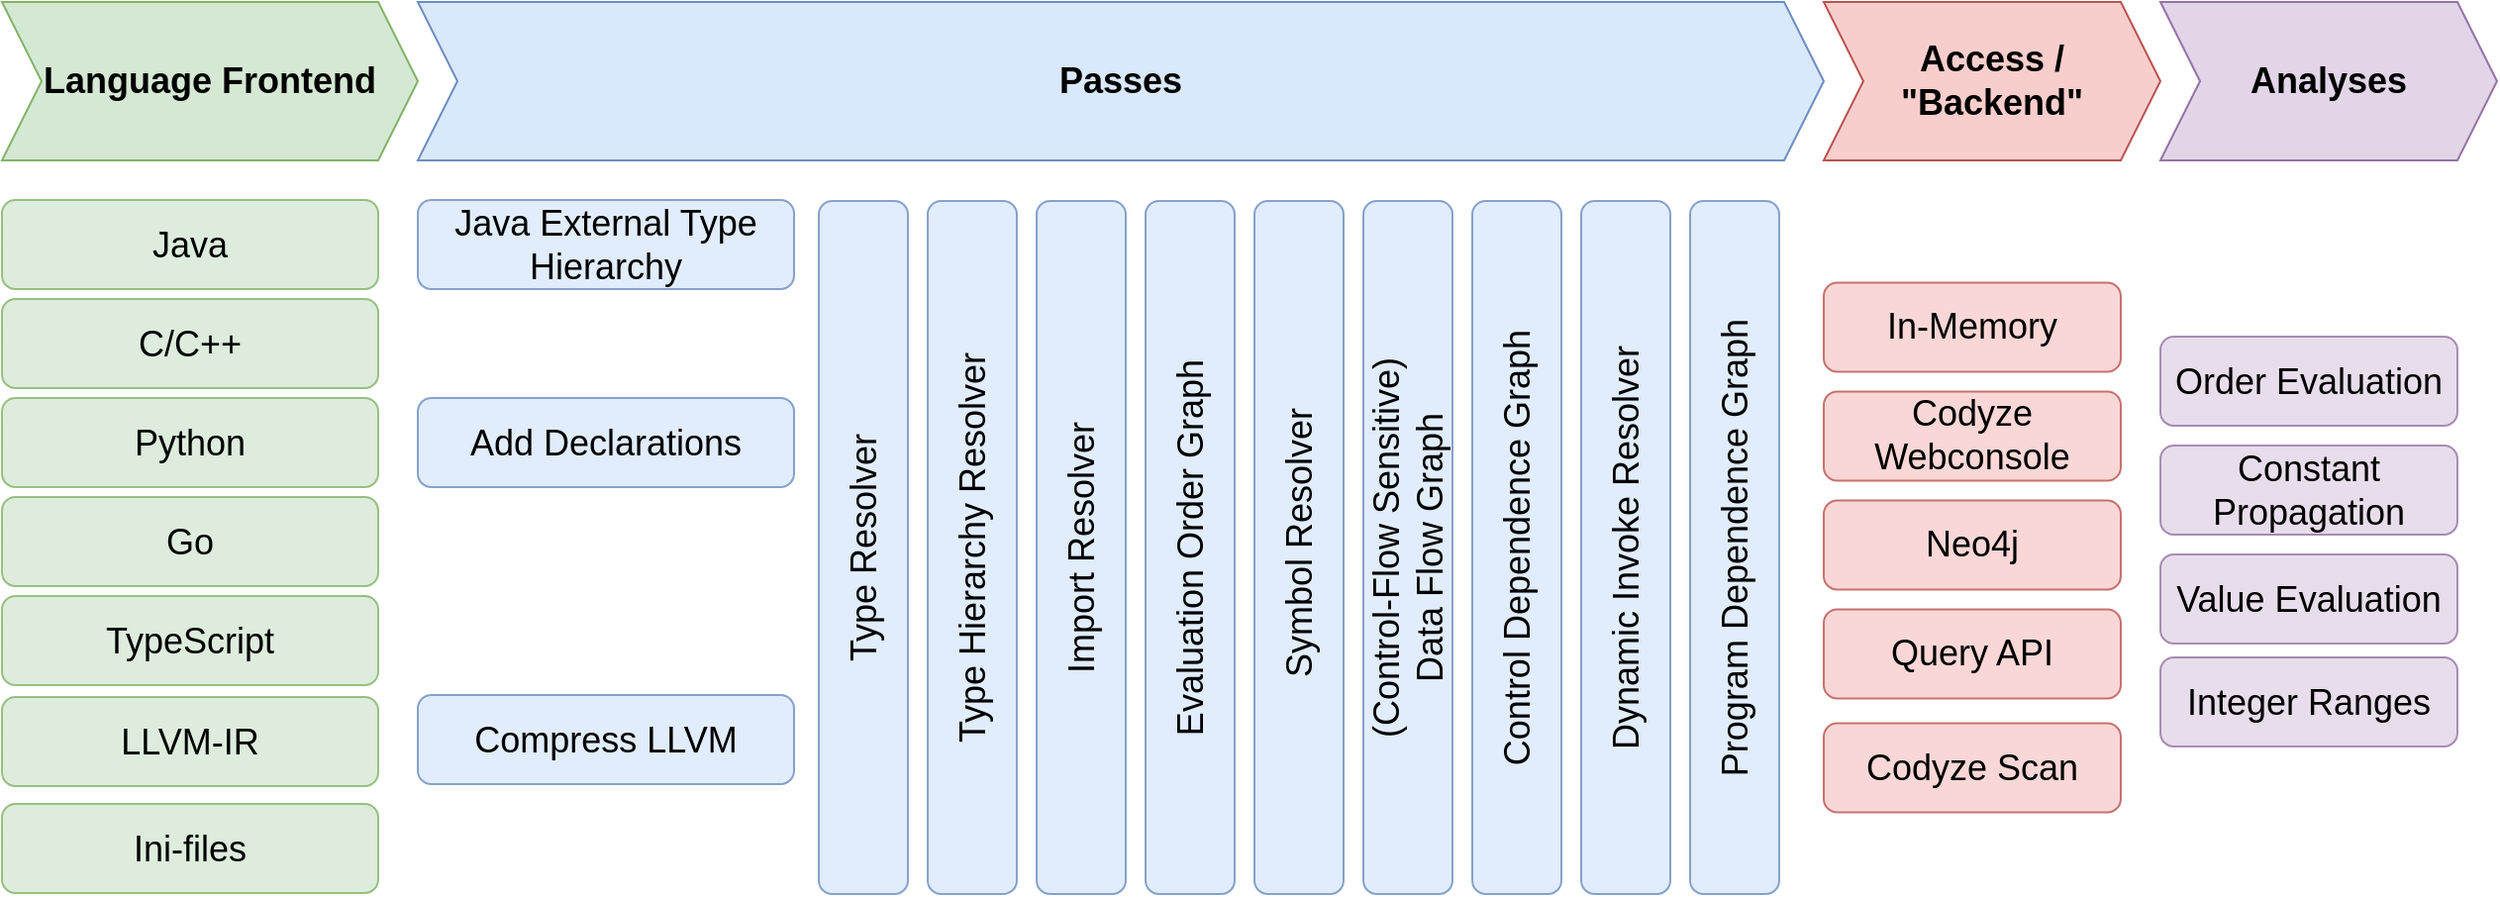 <mxfile version="26.1.1">
  <diagram id="Z0YAflBHM_s1VhrlULr_" name="Page-1">
    <mxGraphModel dx="1026" dy="683" grid="1" gridSize="10" guides="1" tooltips="1" connect="1" arrows="1" fold="1" page="1" pageScale="1" pageWidth="850" pageHeight="1100" math="0" shadow="0">
      <root>
        <mxCell id="0" />
        <mxCell id="1" parent="0" />
        <mxCell id="ZCOIfXgAyzWs3JXAa6fL-1" value="&lt;font style=&quot;font-size: 18px;&quot;&gt;&lt;b&gt;Language Frontend&lt;/b&gt;&lt;/font&gt;" style="shape=step;perimeter=stepPerimeter;whiteSpace=wrap;html=1;fixedSize=1;fillColor=#d5e8d4;strokeColor=#82b366;" parent="1" vertex="1">
          <mxGeometry x="90" y="100" width="210" height="80" as="geometry" />
        </mxCell>
        <mxCell id="ZCOIfXgAyzWs3JXAa6fL-2" value="&lt;font style=&quot;font-size: 18px;&quot;&gt;&lt;b&gt;Passes&lt;/b&gt;&lt;/font&gt;" style="shape=step;perimeter=stepPerimeter;whiteSpace=wrap;html=1;fixedSize=1;fillColor=#dae8fc;strokeColor=#6c8ebf;" parent="1" vertex="1">
          <mxGeometry x="300" y="100" width="710" height="80" as="geometry" />
        </mxCell>
        <mxCell id="ZCOIfXgAyzWs3JXAa6fL-3" value="Java" style="rounded=1;whiteSpace=wrap;html=1;fontSize=18;fillColor=#d5e8d4;strokeColor=#82b366;opacity=80;" parent="1" vertex="1">
          <mxGeometry x="90" y="200" width="190" height="45" as="geometry" />
        </mxCell>
        <mxCell id="ZCOIfXgAyzWs3JXAa6fL-4" value="&lt;div&gt;C/C++&lt;/div&gt;" style="rounded=1;whiteSpace=wrap;html=1;fontSize=18;fillColor=#d5e8d4;strokeColor=#82b366;opacity=80;" parent="1" vertex="1">
          <mxGeometry x="90" y="250" width="190" height="45" as="geometry" />
        </mxCell>
        <mxCell id="ZCOIfXgAyzWs3JXAa6fL-5" value="Python" style="rounded=1;whiteSpace=wrap;html=1;fontSize=18;fillColor=#d5e8d4;strokeColor=#82b366;opacity=80;" parent="1" vertex="1">
          <mxGeometry x="90" y="300" width="190" height="45" as="geometry" />
        </mxCell>
        <mxCell id="ZCOIfXgAyzWs3JXAa6fL-6" value="Go" style="rounded=1;whiteSpace=wrap;html=1;fontSize=18;fillColor=#d5e8d4;strokeColor=#82b366;opacity=80;" parent="1" vertex="1">
          <mxGeometry x="90" y="350" width="190" height="45" as="geometry" />
        </mxCell>
        <mxCell id="ZCOIfXgAyzWs3JXAa6fL-8" value="TypeScript" style="rounded=1;whiteSpace=wrap;html=1;fontSize=18;fillColor=#d5e8d4;strokeColor=#82b366;opacity=80;" parent="1" vertex="1">
          <mxGeometry x="90" y="400" width="190" height="45" as="geometry" />
        </mxCell>
        <mxCell id="ZCOIfXgAyzWs3JXAa6fL-9" value="LLVM-IR" style="rounded=1;whiteSpace=wrap;html=1;fontSize=18;fillColor=#d5e8d4;strokeColor=#82b366;opacity=80;" parent="1" vertex="1">
          <mxGeometry x="90" y="451" width="190" height="45" as="geometry" />
        </mxCell>
        <mxCell id="ZCOIfXgAyzWs3JXAa6fL-10" value="Java External Type Hierarchy" style="rounded=1;whiteSpace=wrap;html=1;fontSize=18;fillColor=#dae8fc;strokeColor=#6c8ebf;opacity=80;" parent="1" vertex="1">
          <mxGeometry x="300" y="200" width="190" height="45" as="geometry" />
        </mxCell>
        <mxCell id="ZCOIfXgAyzWs3JXAa6fL-11" value="Compress LLVM" style="rounded=1;whiteSpace=wrap;html=1;fontSize=18;fillColor=#dae8fc;strokeColor=#6c8ebf;opacity=80;" parent="1" vertex="1">
          <mxGeometry x="300" y="450" width="190" height="45" as="geometry" />
        </mxCell>
        <mxCell id="ZCOIfXgAyzWs3JXAa6fL-12" value="&lt;div&gt;Type Resolver&lt;/div&gt;" style="rounded=1;whiteSpace=wrap;html=1;fontSize=18;rotation=-90;fillColor=#dae8fc;strokeColor=#6c8ebf;opacity=80;" parent="1" vertex="1">
          <mxGeometry x="350" y="353" width="350" height="45" as="geometry" />
        </mxCell>
        <mxCell id="ZCOIfXgAyzWs3JXAa6fL-13" value="&lt;div&gt;Type Hierarchy Resolver&lt;/div&gt;" style="rounded=1;whiteSpace=wrap;html=1;fontSize=18;rotation=-90;fillColor=#dae8fc;strokeColor=#6c8ebf;opacity=80;" parent="1" vertex="1">
          <mxGeometry x="405" y="353" width="350" height="45" as="geometry" />
        </mxCell>
        <mxCell id="ZCOIfXgAyzWs3JXAa6fL-14" value="Import Resolver" style="rounded=1;whiteSpace=wrap;html=1;fontSize=18;rotation=-90;fillColor=#dae8fc;strokeColor=#6c8ebf;opacity=80;" parent="1" vertex="1">
          <mxGeometry x="460" y="353" width="350" height="45" as="geometry" />
        </mxCell>
        <mxCell id="ZCOIfXgAyzWs3JXAa6fL-15" value="&lt;div&gt;Evaluation Order Graph&lt;/div&gt;" style="rounded=1;whiteSpace=wrap;html=1;fontSize=18;rotation=-90;fillColor=#dae8fc;strokeColor=#6c8ebf;opacity=80;" parent="1" vertex="1">
          <mxGeometry x="515" y="353" width="350" height="45" as="geometry" />
        </mxCell>
        <mxCell id="ZCOIfXgAyzWs3JXAa6fL-16" value="&amp;nbsp;Symbol Resolver" style="rounded=1;whiteSpace=wrap;html=1;fontSize=18;rotation=-90;fillColor=#dae8fc;strokeColor=#6c8ebf;opacity=80;" parent="1" vertex="1">
          <mxGeometry x="570" y="353" width="350" height="45" as="geometry" />
        </mxCell>
        <mxCell id="ZCOIfXgAyzWs3JXAa6fL-17" value="(Control-Flow Sensitive)&lt;br&gt;Data Flow Graph" style="rounded=1;whiteSpace=wrap;html=1;fontSize=18;rotation=-90;fillColor=#dae8fc;strokeColor=#6c8ebf;opacity=80;" parent="1" vertex="1">
          <mxGeometry x="625" y="353" width="350" height="45" as="geometry" />
        </mxCell>
        <mxCell id="ZCOIfXgAyzWs3JXAa6fL-18" value="&lt;div&gt;Control Dependence Graph&lt;/div&gt;" style="rounded=1;whiteSpace=wrap;html=1;fontSize=18;rotation=-90;fillColor=#dae8fc;strokeColor=#6c8ebf;opacity=80;" parent="1" vertex="1">
          <mxGeometry x="680" y="353" width="350" height="45" as="geometry" />
        </mxCell>
        <mxCell id="ZCOIfXgAyzWs3JXAa6fL-19" value="Dynamic Invoke Resolver" style="rounded=1;whiteSpace=wrap;html=1;fontSize=18;rotation=-90;fillColor=#dae8fc;strokeColor=#6c8ebf;opacity=80;" parent="1" vertex="1">
          <mxGeometry x="735" y="353" width="350" height="45" as="geometry" />
        </mxCell>
        <mxCell id="ZCOIfXgAyzWs3JXAa6fL-20" value="&lt;b&gt;&lt;font style=&quot;font-size: 18px;&quot;&gt;Access / &quot;Backend&quot;&lt;br&gt;&lt;/font&gt;&lt;/b&gt;" style="shape=step;perimeter=stepPerimeter;whiteSpace=wrap;html=1;fixedSize=1;fillColor=#f8cecc;strokeColor=#b85450;" parent="1" vertex="1">
          <mxGeometry x="1010" y="100" width="170" height="80" as="geometry" />
        </mxCell>
        <mxCell id="ZCOIfXgAyzWs3JXAa6fL-21" value="In-Memory" style="rounded=1;whiteSpace=wrap;html=1;fontSize=18;fillColor=#f8cecc;strokeColor=#b85450;opacity=80;" parent="1" vertex="1">
          <mxGeometry x="1010" y="241.75" width="150" height="45" as="geometry" />
        </mxCell>
        <mxCell id="ZCOIfXgAyzWs3JXAa6fL-22" value="Codyze Webconsole" style="rounded=1;whiteSpace=wrap;html=1;fontSize=18;fillColor=#f8cecc;strokeColor=#b85450;opacity=80;" parent="1" vertex="1">
          <mxGeometry x="1010" y="296.75" width="150" height="45" as="geometry" />
        </mxCell>
        <mxCell id="ZCOIfXgAyzWs3JXAa6fL-23" value="Neo4j" style="rounded=1;whiteSpace=wrap;html=1;fontSize=18;fillColor=#f8cecc;strokeColor=#b85450;opacity=80;" parent="1" vertex="1">
          <mxGeometry x="1010" y="351.75" width="150" height="45" as="geometry" />
        </mxCell>
        <mxCell id="ZCOIfXgAyzWs3JXAa6fL-24" value="Query API" style="rounded=1;whiteSpace=wrap;html=1;fontSize=18;fillColor=#f8cecc;strokeColor=#b85450;opacity=80;" parent="1" vertex="1">
          <mxGeometry x="1010" y="406.75" width="150" height="45" as="geometry" />
        </mxCell>
        <mxCell id="ZCOIfXgAyzWs3JXAa6fL-25" value="&lt;b&gt;&lt;font style=&quot;font-size: 18px;&quot;&gt;Analyses&lt;/font&gt;&lt;/b&gt;" style="shape=step;perimeter=stepPerimeter;whiteSpace=wrap;html=1;fixedSize=1;fillColor=#e1d5e7;strokeColor=#9673a6;" parent="1" vertex="1">
          <mxGeometry x="1180" y="100" width="170" height="80" as="geometry" />
        </mxCell>
        <mxCell id="ZCOIfXgAyzWs3JXAa6fL-26" value="Order Evaluation" style="rounded=1;whiteSpace=wrap;html=1;fontSize=18;fillColor=#e1d5e7;strokeColor=#9673a6;opacity=80;" parent="1" vertex="1">
          <mxGeometry x="1180" y="269" width="150" height="45" as="geometry" />
        </mxCell>
        <mxCell id="ZCOIfXgAyzWs3JXAa6fL-27" value="Value Evaluation" style="rounded=1;whiteSpace=wrap;html=1;fontSize=18;fillColor=#e1d5e7;strokeColor=#9673a6;opacity=80;" parent="1" vertex="1">
          <mxGeometry x="1180" y="379" width="150" height="45" as="geometry" />
        </mxCell>
        <mxCell id="ZCOIfXgAyzWs3JXAa6fL-28" value="Constant Propagation" style="rounded=1;whiteSpace=wrap;html=1;fontSize=18;fillColor=#e1d5e7;strokeColor=#9673a6;opacity=80;" parent="1" vertex="1">
          <mxGeometry x="1180" y="324" width="150" height="45" as="geometry" />
        </mxCell>
        <mxCell id="83a4l1pJGFJ-2oh2WSSA-1" value="Ini-files" style="rounded=1;whiteSpace=wrap;html=1;fontSize=18;fillColor=#d5e8d4;strokeColor=#82b366;opacity=80;" parent="1" vertex="1">
          <mxGeometry x="90" y="505" width="190" height="45" as="geometry" />
        </mxCell>
        <mxCell id="83a4l1pJGFJ-2oh2WSSA-2" value="Add Declarations" style="rounded=1;whiteSpace=wrap;html=1;fontSize=18;fillColor=#dae8fc;strokeColor=#6c8ebf;opacity=80;" parent="1" vertex="1">
          <mxGeometry x="300" y="300" width="190" height="45" as="geometry" />
        </mxCell>
        <mxCell id="83a4l1pJGFJ-2oh2WSSA-3" value="Program Dependence Graph" style="rounded=1;whiteSpace=wrap;html=1;fontSize=18;rotation=-90;fillColor=#dae8fc;strokeColor=#6c8ebf;opacity=80;" parent="1" vertex="1">
          <mxGeometry x="790" y="353" width="350" height="45" as="geometry" />
        </mxCell>
        <mxCell id="83a4l1pJGFJ-2oh2WSSA-5" value="Integer Ranges" style="rounded=1;whiteSpace=wrap;html=1;fontSize=18;fillColor=#e1d5e7;strokeColor=#9673a6;opacity=80;" parent="1" vertex="1">
          <mxGeometry x="1180" y="431" width="150" height="45" as="geometry" />
        </mxCell>
        <mxCell id="9epYYF5FeSztp27TYT8_-1" value="Codyze Scan" style="rounded=1;whiteSpace=wrap;html=1;fontSize=18;fillColor=#f8cecc;strokeColor=#b85450;opacity=80;" vertex="1" parent="1">
          <mxGeometry x="1010" y="464.25" width="150" height="45" as="geometry" />
        </mxCell>
      </root>
    </mxGraphModel>
  </diagram>
</mxfile>
